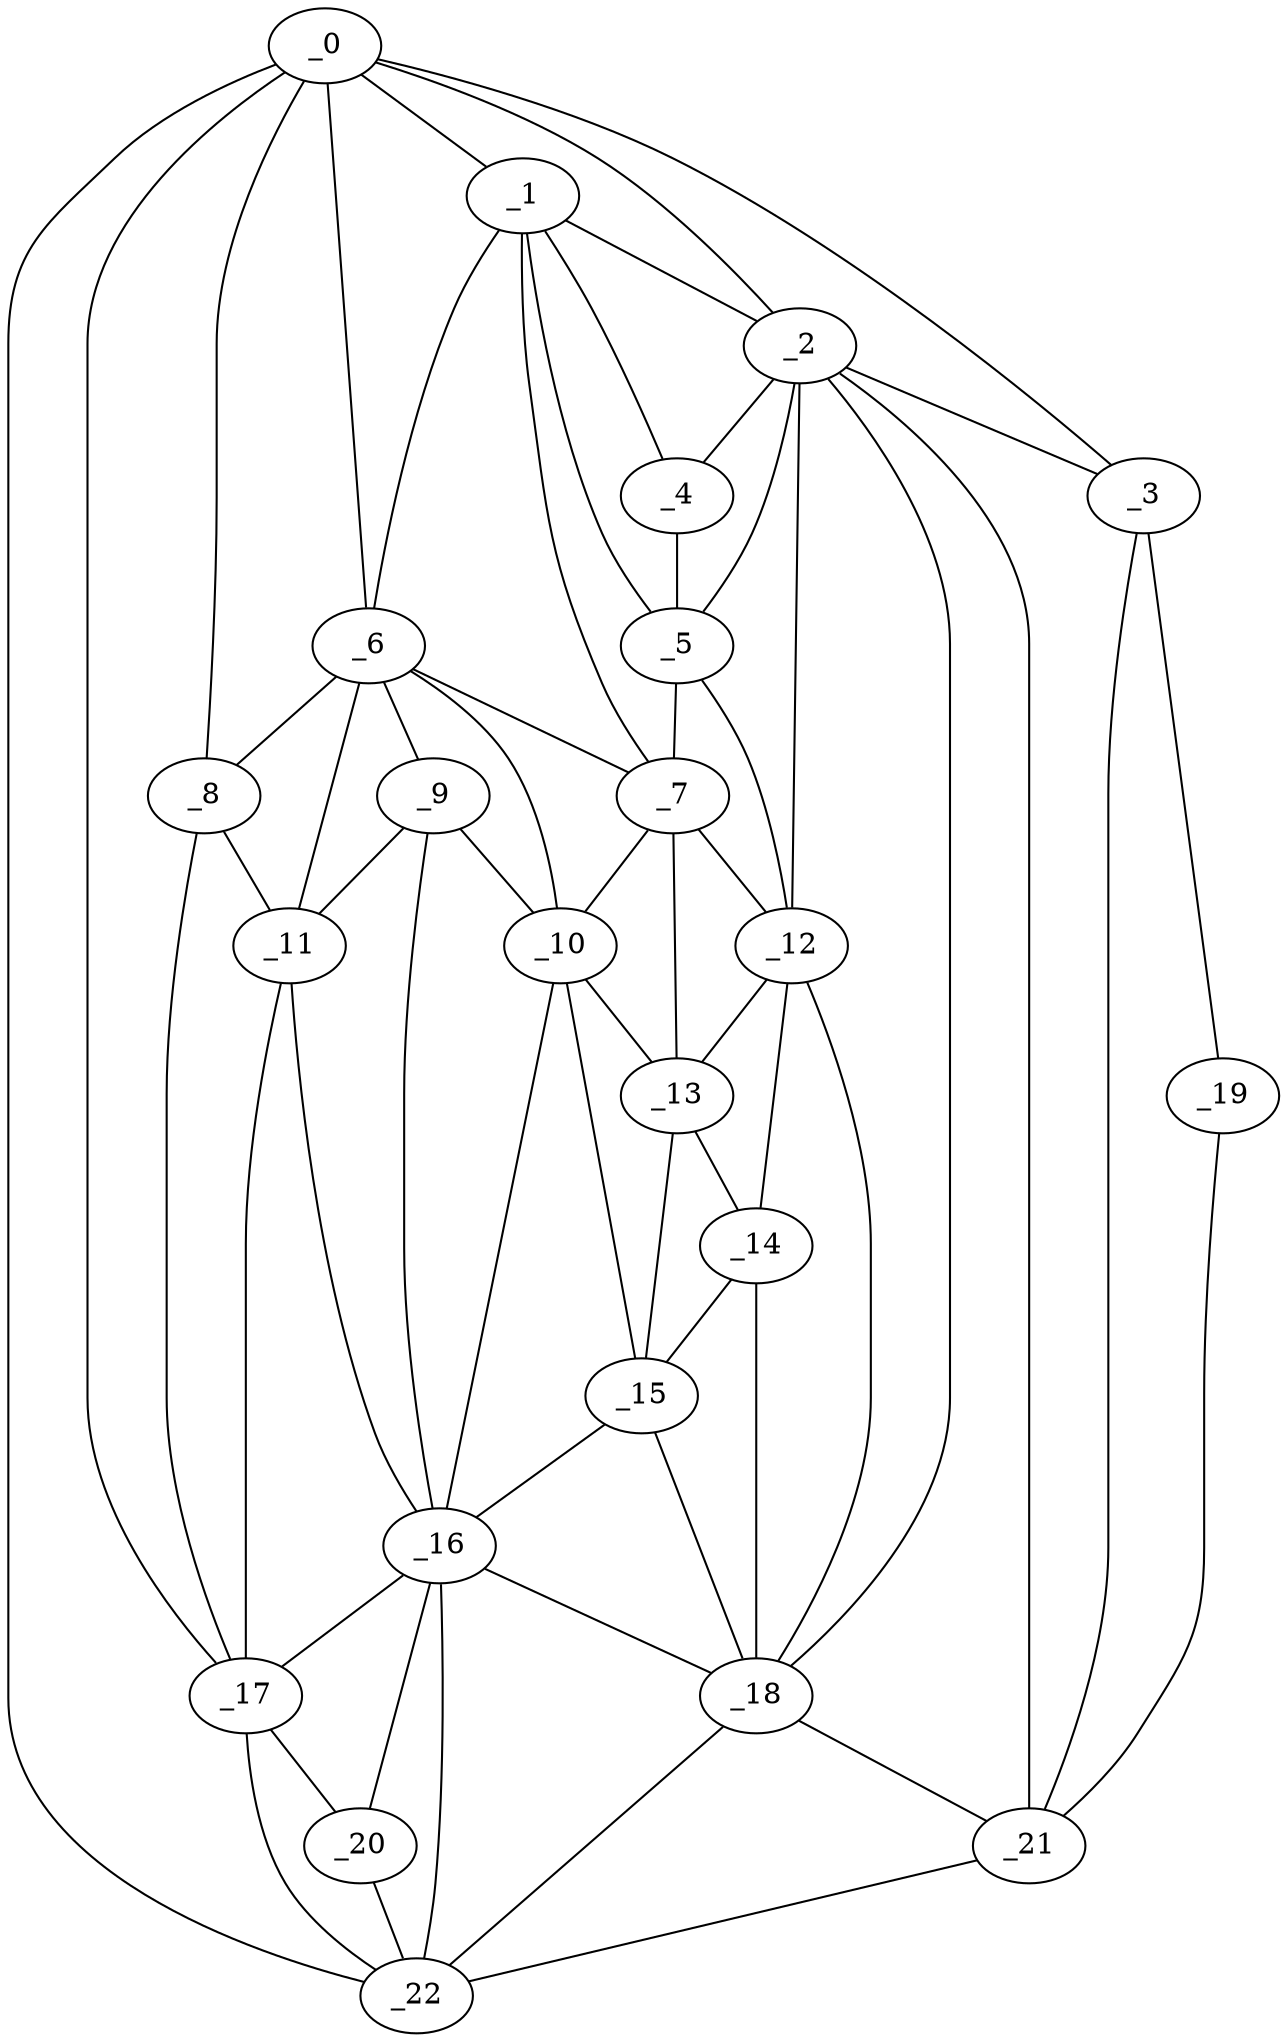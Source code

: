 graph "obj88__210.gxl" {
	_0	 [x=40,
		y=113];
	_1	 [x=45,
		y=82];
	_0 -- _1	 [valence=1];
	_2	 [x=46,
		y=65];
	_0 -- _2	 [valence=1];
	_3	 [x=48,
		y=6];
	_0 -- _3	 [valence=1];
	_6	 [x=57,
		y=96];
	_0 -- _6	 [valence=2];
	_8	 [x=63,
		y=107];
	_0 -- _8	 [valence=2];
	_17	 [x=76,
		y=111];
	_0 -- _17	 [valence=2];
	_22	 [x=90,
		y=116];
	_0 -- _22	 [valence=1];
	_1 -- _2	 [valence=2];
	_4	 [x=50,
		y=70];
	_1 -- _4	 [valence=2];
	_5	 [x=56,
		y=72];
	_1 -- _5	 [valence=2];
	_1 -- _6	 [valence=2];
	_7	 [x=59,
		y=79];
	_1 -- _7	 [valence=1];
	_2 -- _3	 [valence=2];
	_2 -- _4	 [valence=1];
	_2 -- _5	 [valence=1];
	_12	 [x=67,
		y=73];
	_2 -- _12	 [valence=2];
	_18	 [x=81,
		y=66];
	_2 -- _18	 [valence=1];
	_21	 [x=88,
		y=51];
	_2 -- _21	 [valence=2];
	_19	 [x=85,
		y=7];
	_3 -- _19	 [valence=1];
	_3 -- _21	 [valence=2];
	_4 -- _5	 [valence=2];
	_5 -- _7	 [valence=2];
	_5 -- _12	 [valence=2];
	_6 -- _7	 [valence=2];
	_6 -- _8	 [valence=2];
	_9	 [x=64,
		y=96];
	_6 -- _9	 [valence=2];
	_10	 [x=65,
		y=84];
	_6 -- _10	 [valence=2];
	_11	 [x=65,
		y=101];
	_6 -- _11	 [valence=1];
	_7 -- _10	 [valence=2];
	_7 -- _12	 [valence=1];
	_13	 [x=67,
		y=78];
	_7 -- _13	 [valence=2];
	_8 -- _11	 [valence=2];
	_8 -- _17	 [valence=2];
	_9 -- _10	 [valence=2];
	_9 -- _11	 [valence=2];
	_16	 [x=76,
		y=86];
	_9 -- _16	 [valence=2];
	_10 -- _13	 [valence=2];
	_15	 [x=76,
		y=81];
	_10 -- _15	 [valence=2];
	_10 -- _16	 [valence=2];
	_11 -- _16	 [valence=2];
	_11 -- _17	 [valence=2];
	_12 -- _13	 [valence=1];
	_14	 [x=75,
		y=73];
	_12 -- _14	 [valence=2];
	_12 -- _18	 [valence=2];
	_13 -- _14	 [valence=2];
	_13 -- _15	 [valence=2];
	_14 -- _15	 [valence=2];
	_14 -- _18	 [valence=2];
	_15 -- _16	 [valence=1];
	_15 -- _18	 [valence=2];
	_16 -- _17	 [valence=2];
	_16 -- _18	 [valence=2];
	_20	 [x=85,
		y=113];
	_16 -- _20	 [valence=2];
	_16 -- _22	 [valence=1];
	_17 -- _20	 [valence=1];
	_17 -- _22	 [valence=1];
	_18 -- _21	 [valence=2];
	_18 -- _22	 [valence=2];
	_19 -- _21	 [valence=1];
	_20 -- _22	 [valence=2];
	_21 -- _22	 [valence=1];
}
